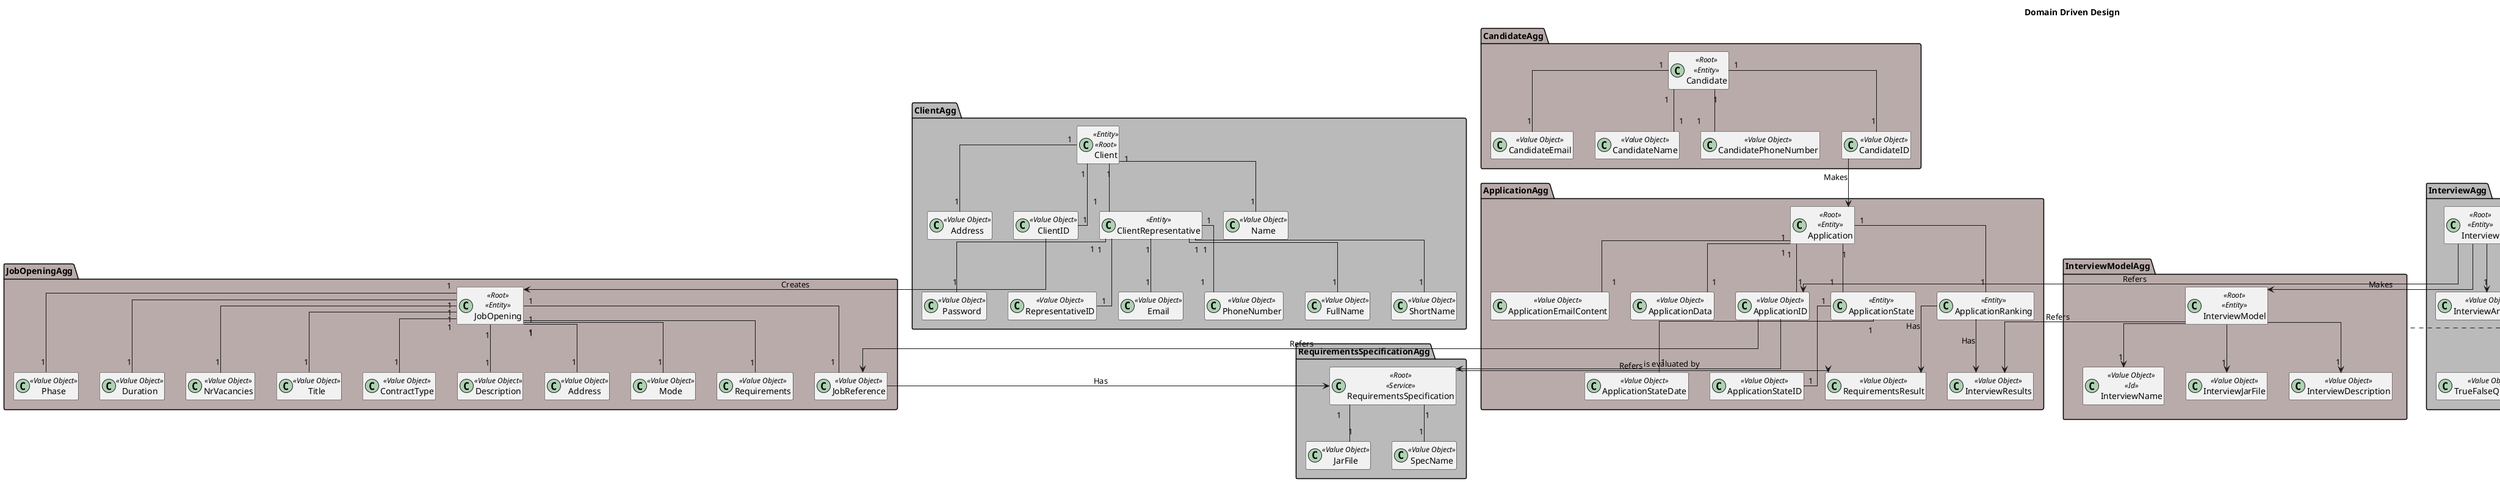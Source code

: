 @startuml
'https://plantuml.com/class-diagram

hide field
hide methods

title Domain Driven Design
skinparam linetype ortho

package InterviewAgg #bababa {

    class Interview<<Root>><<Entity>>
    class InterviewQuestions<<Value Object>>
    class InterviewAnswers<<Value Object>>
    

    Interview-->"1"InterviewQuestions
    Interview-->"1"InterviewAnswers
    



    class TrueFalseQuestion<<Value Object>>
    class ShortTextAnswerQuestion<<Value Object>>
    class SingleAnswerChoiceQuestion<<Value Object>>
    class MultipleAnswerChoiceQuestion<<Value Object>>
    class IntegerNumberQuestion<<Value Object>>
    class DecimalNumberQuestion<<Value Object>>
    class DateQuestion<<Value Object>>
    class TimeQuestion<<Value Object>>
    class NumericScaleQuestion<<Value Object>>

    "InterviewQuestions""1" --> "*"TrueFalseQuestion
    "InterviewQuestions""1" --> "*"ShortTextAnswerQuestion
    "InterviewQuestions""1" --> "*"SingleAnswerChoiceQuestion
    "InterviewQuestions""1" --> "*"MultipleAnswerChoiceQuestion
    "InterviewQuestions""1" --> "*"IntegerNumberQuestion
    "InterviewQuestions""1" --> "*"DecimalNumberQuestion
    "InterviewQuestions""1" --> "*"DateQuestion
    "InterviewQuestions""1" --> "*"TimeQuestion
    "InterviewQuestions""1" --> "*"NumericScaleQuestion

}

package InterviewModelAgg #baabab {

    class InterviewModel<<Root>><<Entity>>
    class InterviewName<<Value Object>><<Id>>
    class InterviewJarFile<<Value Object>>
    class InterviewDescription<<Value Object>>


    InterviewModel-->"1"InterviewName
    InterviewModel-->"1"InterviewJarFile
    InterviewModel-->"1"InterviewDescription
    

    Interview --> InterviewModel : Makes
    

}



note right of InterviewModelAgg
  Responsibilities:
  - Generate a template text file with the questions to be asked in the interview and the possible answers for each question
  - Evaluate if a text file with the questions and answers for a particular candidate interview is syntactically correct
  - Evaluate a text file with the questions and answers for a particular candidate interview and provide a numeric grade for that interview
end note

package ClientAgg #bababa {

    class Client<<Entity>><<Root>>
    class ClientID<<Value Object>>
    class Name<<Value Object>>
    class Address<<Value Object>>
    class ClientRepresentative<<Entity>>
    class RepresentativeID<<Value Object>>
    class Email<<Value Object>>
    class PhoneNumber<<Value Object>>
    class FullName<<Value Object>>
    class ShortName<<Value Object>>
    class Password<<Value Object>>

    Client "1" -- "1" ClientID
    Client "1" -- "1" Name
    Client "1" -- "1" Address
    Client "1" -- "1" ClientRepresentative
    ClientRepresentative "1" -- "1" RepresentativeID
    ClientRepresentative "1" -- "1" Email
    ClientRepresentative "1" -- "1" PhoneNumber
    ClientRepresentative "1" -- "1" FullName
    ClientRepresentative "1" -- "1" ShortName
    ClientRepresentative "1" -- "1" Password

    

}

package JobOpeningAgg #baabab {

    class JobOpening<<Root>><<Entity>>
    class JobReference<<Value Object>>
    class Phase<<Value Object>>
    class Duration<<Value Object>>
    class NrVacancies<<Value Object>>
    class Title<<Value Object>>
    class ContractType<<Value Object>>
    class Description<<Value Object>>
    class Address<<Value Object>>
    class Mode<<Value Object>>
    class Requirements<<Value Object>>

    JobOpening "1" -- "1" JobReference
    JobOpening "1" -- "1" Phase
    JobOpening "1" -- "1" Duration
    JobOpening "1" -- "1" NrVacancies
    JobOpening "1" -- "1" Title
    JobOpening "1" -- "1" ContractType
    JobOpening "1" -- "1" Description
    JobOpening "1" -- "1" Address
    JobOpening "1" -- "1" Mode
    JobOpening "1" -- "1" Requirements

    ClientID --> JobOpening : Creates

    
}

package RequirementsSpecificationAgg #bababa {

    class RequirementsSpecification<<Root>><<Service>>
    class JarFile<<Value Object>>
    class SpecName<<Value Object>>

    RequirementsSpecification "1" -- "1" JarFile
    RequirementsSpecification "1" -- "1" SpecName

    JobReference --> RequirementsSpecification : Has
}

package CandidateAgg #baabab {

    class Candidate<<Root>><<Entity>>
    class CandidateID<<Value Object>>
    class CandidateEmail<<Value Object>>
    class CandidateName<<Value Object>>
    class CandidatePhoneNumber<<Value Object>>

    Candidate "1" -- "1" CandidateID
    Candidate "1" -- "1" CandidateEmail
    Candidate "1" -- "1" CandidateName
    Candidate "1" -- "1" CandidatePhoneNumber

}

package ApplicationAgg #baabab {

    class Application<<Root>><<Entity>>
    class ApplicationID<<Value Object>>
    class ApplicationData<<Value Object>>
    class ApplicationEmailContent<<Value Object>>
    class ApplicationState<<Entity>>
    class ApplicationStateID <<Value Object>>
    class ApplicationRanking<<Entity>>
    class RequirementsResult<<Value Object>>
    class InterviewResults<<Value Object>>
    class ApplicationStateDate<<Value Object>>

    Application "1" -- "1" ApplicationID
    Application "1" -- "1" ApplicationState
    Application "1" -- "1" ApplicationData
    Application "1" -- "1" ApplicationEmailContent
    Application "1" -- "1" ApplicationRanking
    ApplicationState "1" -- "1" ApplicationStateDate
    ApplicationState "1" -- "1" ApplicationStateID

    CandidateID --> Application : Makes
    ApplicationID --> JobReference : Refers

    ApplicationID --> RequirementsSpecification : is evaluated by
    Interview-->ApplicationID : Refers
    ApplicationRanking --> InterviewResults : Has
    ApplicationRanking --> RequirementsResult : Has

    InterviewModel --> InterviewResults : Refers
    RequirementsSpecification --> RequirementsResult : Refers

    

}




@enduml